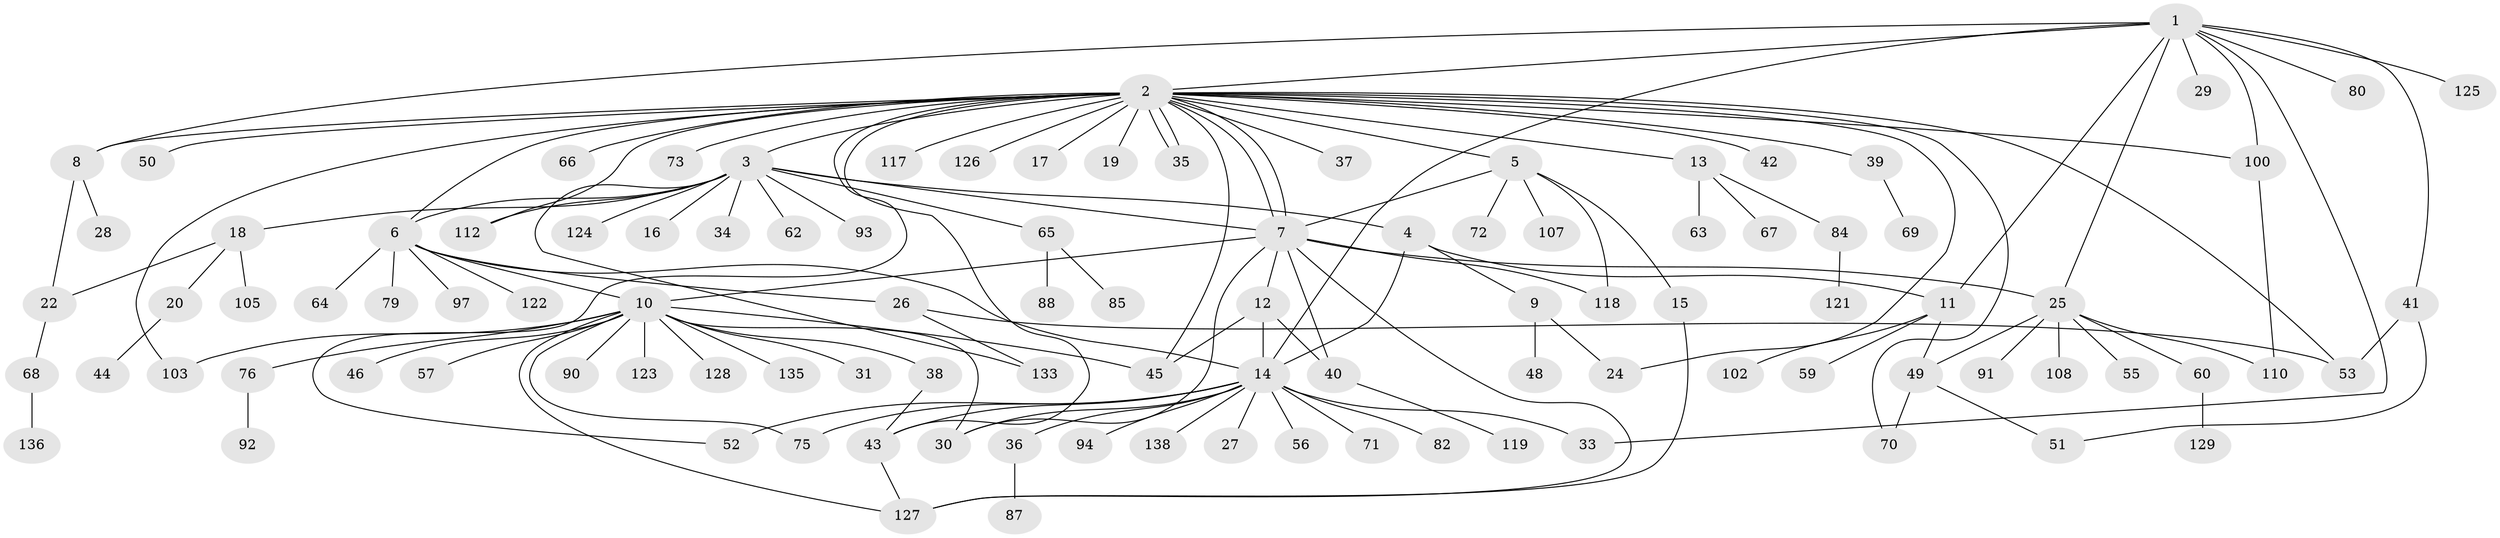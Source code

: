 // Generated by graph-tools (version 1.1) at 2025/51/02/27/25 19:51:54]
// undirected, 105 vertices, 142 edges
graph export_dot {
graph [start="1"]
  node [color=gray90,style=filled];
  1 [super="+21"];
  2 [super="+47"];
  3 [super="+89"];
  4;
  5 [super="+104"];
  6 [super="+77"];
  7 [super="+54"];
  8 [super="+109"];
  9 [super="+58"];
  10 [super="+116"];
  11 [super="+32"];
  12 [super="+96"];
  13 [super="+86"];
  14 [super="+23"];
  15 [super="+81"];
  16;
  17;
  18 [super="+115"];
  19 [super="+106"];
  20;
  22 [super="+74"];
  24;
  25 [super="+95"];
  26;
  27;
  28;
  29;
  30;
  31;
  33;
  34;
  35;
  36;
  37;
  38;
  39;
  40;
  41 [super="+78"];
  42;
  43 [super="+61"];
  44;
  45 [super="+98"];
  46 [super="+114"];
  48;
  49 [super="+120"];
  50;
  51 [super="+111"];
  52;
  53 [super="+132"];
  55;
  56;
  57;
  59;
  60;
  62;
  63 [super="+139"];
  64;
  65 [super="+134"];
  66;
  67;
  68;
  69;
  70;
  71;
  72;
  73;
  75 [super="+101"];
  76;
  79;
  80 [super="+99"];
  82 [super="+83"];
  84;
  85;
  87;
  88;
  90;
  91;
  92;
  93;
  94;
  97;
  100 [super="+131"];
  102;
  103;
  105;
  107 [super="+113"];
  108;
  110;
  112;
  117;
  118;
  119;
  121;
  122;
  123;
  124;
  125;
  126;
  127 [super="+130"];
  128;
  129 [super="+137"];
  133;
  135;
  136;
  138;
  1 -- 2;
  1 -- 8;
  1 -- 11;
  1 -- 14 [weight=2];
  1 -- 25;
  1 -- 29;
  1 -- 33;
  1 -- 80;
  1 -- 100;
  1 -- 125;
  1 -- 41;
  2 -- 3;
  2 -- 5;
  2 -- 6 [weight=2];
  2 -- 7;
  2 -- 7;
  2 -- 13;
  2 -- 17;
  2 -- 19;
  2 -- 24;
  2 -- 35;
  2 -- 35;
  2 -- 37;
  2 -- 39;
  2 -- 42;
  2 -- 43;
  2 -- 45;
  2 -- 50;
  2 -- 52;
  2 -- 53;
  2 -- 66;
  2 -- 70;
  2 -- 73;
  2 -- 112;
  2 -- 117;
  2 -- 126;
  2 -- 100;
  2 -- 103;
  2 -- 8;
  3 -- 4;
  3 -- 6;
  3 -- 7;
  3 -- 16;
  3 -- 18;
  3 -- 34;
  3 -- 62;
  3 -- 65;
  3 -- 93;
  3 -- 112;
  3 -- 124;
  3 -- 133;
  4 -- 9;
  4 -- 11;
  4 -- 14;
  5 -- 15;
  5 -- 72;
  5 -- 107;
  5 -- 118;
  5 -- 7;
  6 -- 26;
  6 -- 64;
  6 -- 97;
  6 -- 122;
  6 -- 10;
  6 -- 79;
  6 -- 14;
  7 -- 10;
  7 -- 12;
  7 -- 25;
  7 -- 30;
  7 -- 40;
  7 -- 118;
  7 -- 127;
  8 -- 22;
  8 -- 28;
  9 -- 24;
  9 -- 48;
  10 -- 30;
  10 -- 31;
  10 -- 38;
  10 -- 45;
  10 -- 46;
  10 -- 57;
  10 -- 75;
  10 -- 76;
  10 -- 90;
  10 -- 103;
  10 -- 123;
  10 -- 127;
  10 -- 135;
  10 -- 128;
  11 -- 102;
  11 -- 49;
  11 -- 59;
  12 -- 40;
  12 -- 45;
  12 -- 14;
  13 -- 63;
  13 -- 67;
  13 -- 84;
  14 -- 30;
  14 -- 36;
  14 -- 52 [weight=2];
  14 -- 138;
  14 -- 33;
  14 -- 71;
  14 -- 82;
  14 -- 56;
  14 -- 27;
  14 -- 94;
  14 -- 43;
  14 -- 75;
  15 -- 127;
  18 -- 20;
  18 -- 105;
  18 -- 22;
  20 -- 44;
  22 -- 68;
  25 -- 49;
  25 -- 55;
  25 -- 60;
  25 -- 91;
  25 -- 108;
  25 -- 110;
  26 -- 133;
  26 -- 53;
  36 -- 87;
  38 -- 43;
  39 -- 69;
  40 -- 119;
  41 -- 51;
  41 -- 53;
  43 -- 127;
  49 -- 51;
  49 -- 70;
  60 -- 129;
  65 -- 85;
  65 -- 88;
  68 -- 136;
  76 -- 92;
  84 -- 121;
  100 -- 110;
}
